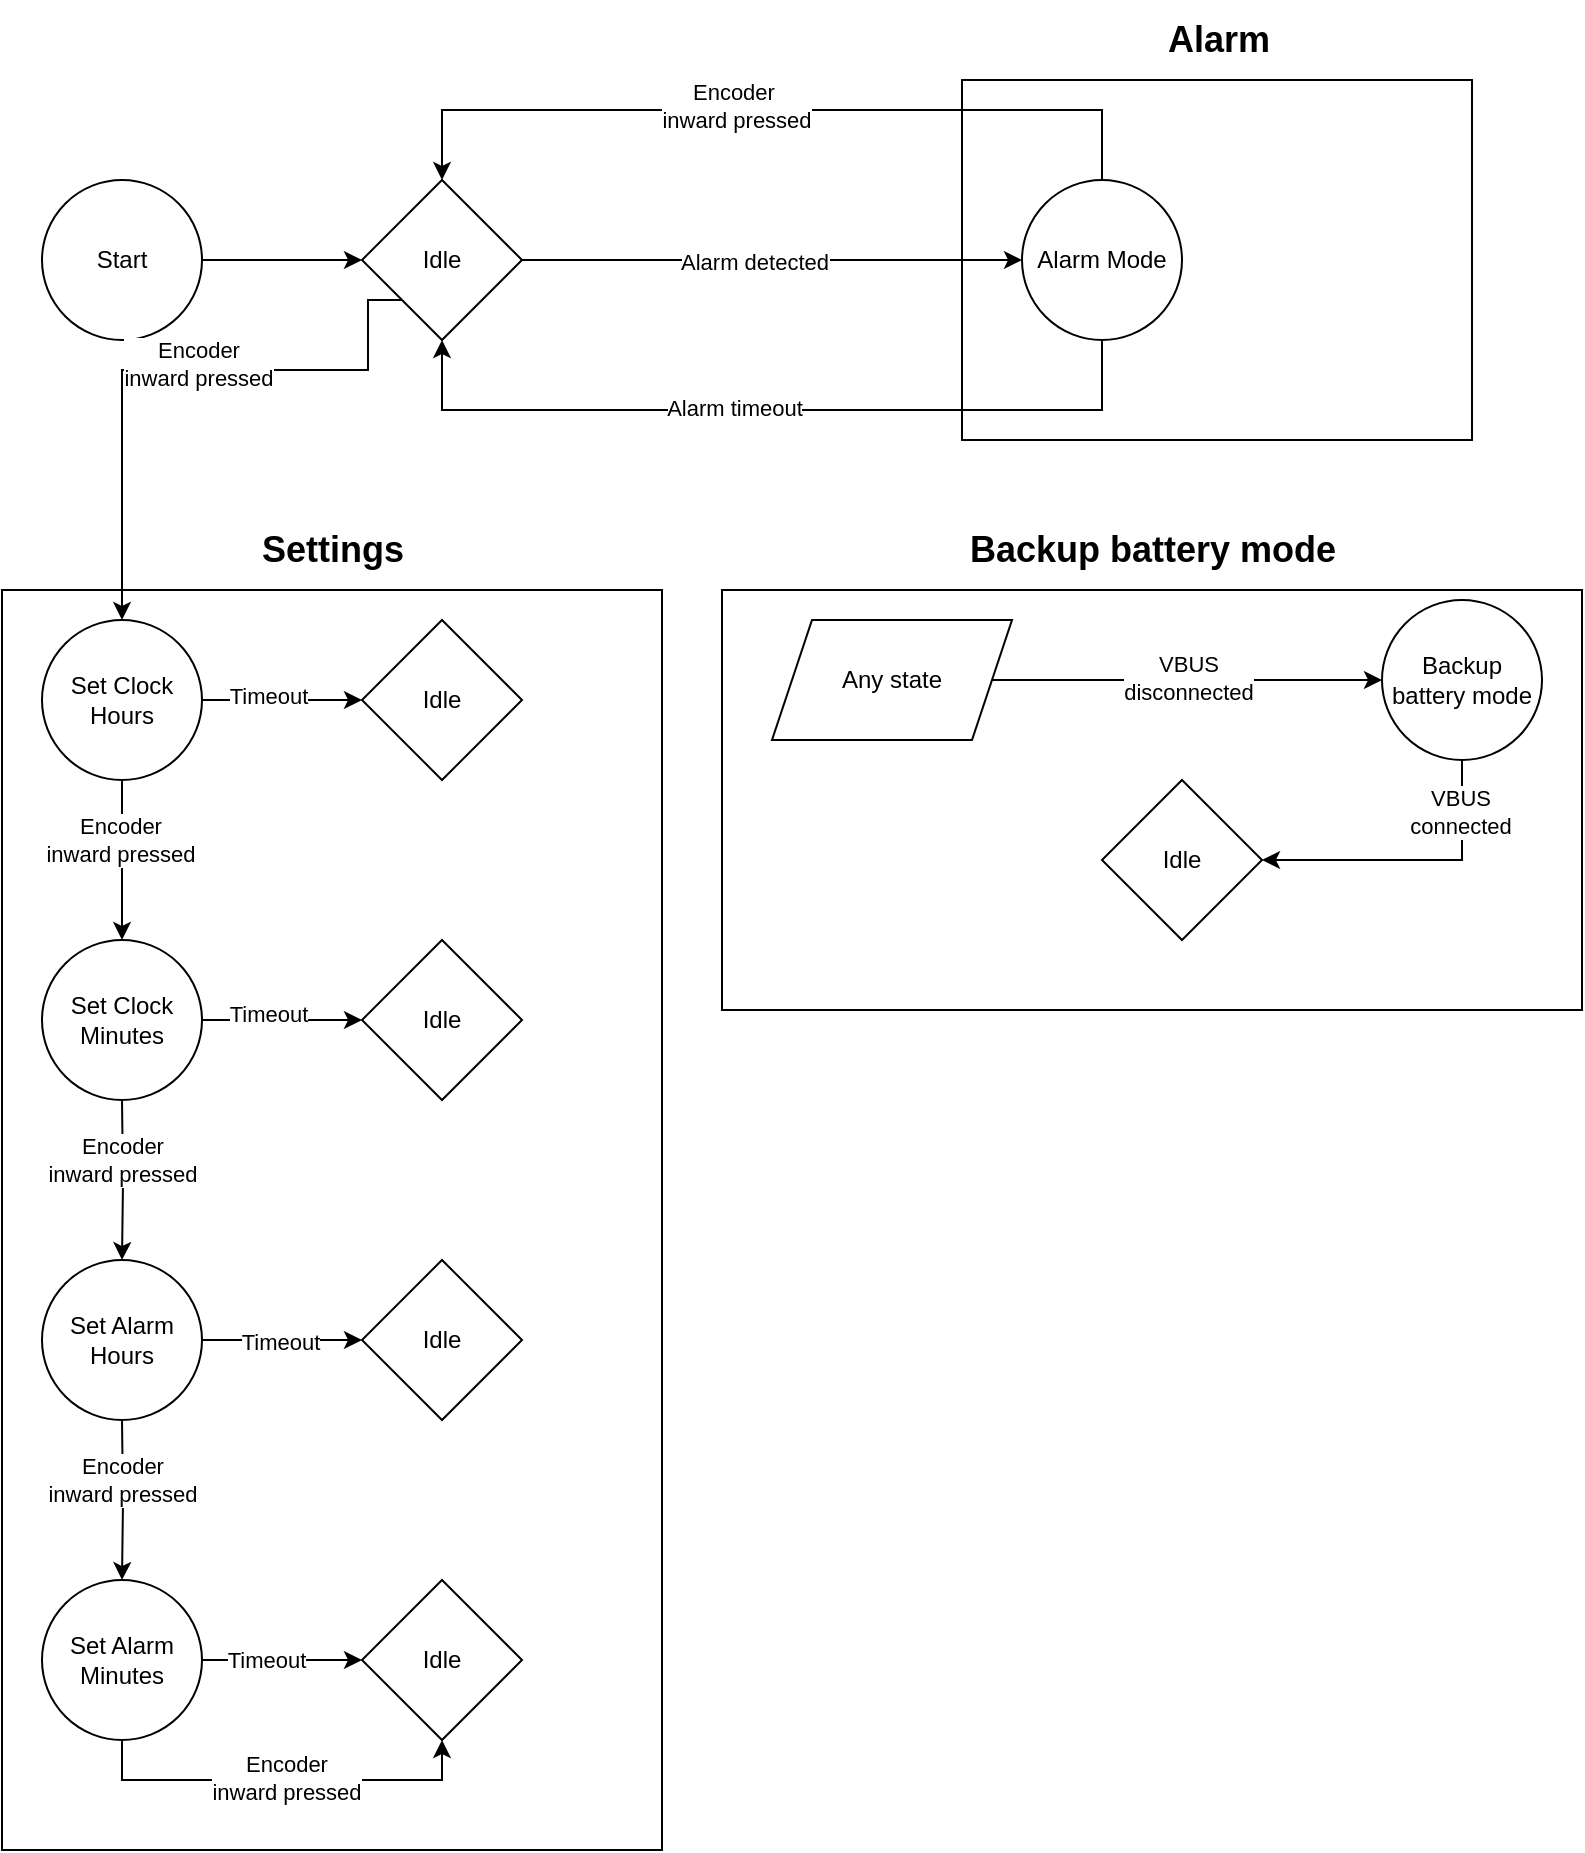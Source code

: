 <mxfile version="26.0.9">
  <diagram name="Page-1" id="biP09wfiMuU9MYSKSn2N">
    <mxGraphModel dx="1313" dy="774" grid="1" gridSize="10" guides="1" tooltips="1" connect="1" arrows="1" fold="1" page="1" pageScale="1" pageWidth="850" pageHeight="1100" math="0" shadow="0">
      <root>
        <mxCell id="0" />
        <mxCell id="1" parent="0" />
        <mxCell id="LTfjDitk7vakBuSZRTtx-35" value="" style="rounded=0;whiteSpace=wrap;html=1;fillColor=none;" vertex="1" parent="1">
          <mxGeometry x="40" y="315" width="330" height="630" as="geometry" />
        </mxCell>
        <mxCell id="LTfjDitk7vakBuSZRTtx-5" value="" style="edgeStyle=orthogonalEdgeStyle;rounded=0;orthogonalLoop=1;jettySize=auto;html=1;" edge="1" parent="1" source="LTfjDitk7vakBuSZRTtx-8" target="LTfjDitk7vakBuSZRTtx-11">
          <mxGeometry relative="1" as="geometry" />
        </mxCell>
        <mxCell id="LTfjDitk7vakBuSZRTtx-6" value="Encoder&lt;br&gt;inward pressed" style="edgeLabel;html=1;align=center;verticalAlign=middle;resizable=0;points=[];" vertex="1" connectable="0" parent="LTfjDitk7vakBuSZRTtx-5">
          <mxGeometry x="-0.265" y="-1" relative="1" as="geometry">
            <mxPoint as="offset" />
          </mxGeometry>
        </mxCell>
        <mxCell id="LTfjDitk7vakBuSZRTtx-43" value="" style="edgeStyle=orthogonalEdgeStyle;rounded=0;orthogonalLoop=1;jettySize=auto;html=1;" edge="1" parent="1" source="LTfjDitk7vakBuSZRTtx-8" target="LTfjDitk7vakBuSZRTtx-42">
          <mxGeometry relative="1" as="geometry" />
        </mxCell>
        <mxCell id="LTfjDitk7vakBuSZRTtx-50" value="Timeout" style="edgeLabel;html=1;align=center;verticalAlign=middle;resizable=0;points=[];" vertex="1" connectable="0" parent="LTfjDitk7vakBuSZRTtx-43">
          <mxGeometry x="-0.18" y="2" relative="1" as="geometry">
            <mxPoint as="offset" />
          </mxGeometry>
        </mxCell>
        <mxCell id="LTfjDitk7vakBuSZRTtx-8" value="Set Clock Hours" style="ellipse;whiteSpace=wrap;html=1;aspect=fixed;" vertex="1" parent="1">
          <mxGeometry x="60" y="330" width="80" height="80" as="geometry" />
        </mxCell>
        <mxCell id="LTfjDitk7vakBuSZRTtx-45" value="" style="edgeStyle=orthogonalEdgeStyle;rounded=0;orthogonalLoop=1;jettySize=auto;html=1;" edge="1" parent="1" source="LTfjDitk7vakBuSZRTtx-11" target="LTfjDitk7vakBuSZRTtx-44">
          <mxGeometry relative="1" as="geometry" />
        </mxCell>
        <mxCell id="LTfjDitk7vakBuSZRTtx-51" value="Timeout" style="edgeLabel;html=1;align=center;verticalAlign=middle;resizable=0;points=[];" vertex="1" connectable="0" parent="LTfjDitk7vakBuSZRTtx-45">
          <mxGeometry x="-0.18" y="3" relative="1" as="geometry">
            <mxPoint as="offset" />
          </mxGeometry>
        </mxCell>
        <mxCell id="LTfjDitk7vakBuSZRTtx-11" value="Set Clock Minutes" style="ellipse;whiteSpace=wrap;html=1;aspect=fixed;" vertex="1" parent="1">
          <mxGeometry x="60" y="490" width="80" height="80" as="geometry" />
        </mxCell>
        <mxCell id="LTfjDitk7vakBuSZRTtx-12" value="" style="edgeStyle=orthogonalEdgeStyle;rounded=0;orthogonalLoop=1;jettySize=auto;html=1;" edge="1" parent="1" target="LTfjDitk7vakBuSZRTtx-16">
          <mxGeometry relative="1" as="geometry">
            <mxPoint x="100" y="570" as="sourcePoint" />
          </mxGeometry>
        </mxCell>
        <mxCell id="LTfjDitk7vakBuSZRTtx-13" value="Encoder&lt;br&gt;inward pressed" style="edgeLabel;html=1;align=center;verticalAlign=middle;resizable=0;points=[];" vertex="1" connectable="0" parent="LTfjDitk7vakBuSZRTtx-12">
          <mxGeometry x="-0.265" y="-1" relative="1" as="geometry">
            <mxPoint as="offset" />
          </mxGeometry>
        </mxCell>
        <mxCell id="LTfjDitk7vakBuSZRTtx-47" value="" style="edgeStyle=orthogonalEdgeStyle;rounded=0;orthogonalLoop=1;jettySize=auto;html=1;" edge="1" parent="1" source="LTfjDitk7vakBuSZRTtx-16" target="LTfjDitk7vakBuSZRTtx-46">
          <mxGeometry relative="1" as="geometry" />
        </mxCell>
        <mxCell id="LTfjDitk7vakBuSZRTtx-52" value="Timeout" style="edgeLabel;html=1;align=center;verticalAlign=middle;resizable=0;points=[];" vertex="1" connectable="0" parent="LTfjDitk7vakBuSZRTtx-47">
          <mxGeometry x="-0.03" y="-1" relative="1" as="geometry">
            <mxPoint as="offset" />
          </mxGeometry>
        </mxCell>
        <mxCell id="LTfjDitk7vakBuSZRTtx-16" value="Set Alarm Hours" style="ellipse;whiteSpace=wrap;html=1;aspect=fixed;" vertex="1" parent="1">
          <mxGeometry x="60" y="650" width="80" height="80" as="geometry" />
        </mxCell>
        <mxCell id="LTfjDitk7vakBuSZRTtx-17" value="" style="edgeStyle=orthogonalEdgeStyle;rounded=0;orthogonalLoop=1;jettySize=auto;html=1;" edge="1" parent="1" target="LTfjDitk7vakBuSZRTtx-21">
          <mxGeometry relative="1" as="geometry">
            <mxPoint x="100" y="730" as="sourcePoint" />
          </mxGeometry>
        </mxCell>
        <mxCell id="LTfjDitk7vakBuSZRTtx-18" value="Encoder&lt;br&gt;inward pressed" style="edgeLabel;html=1;align=center;verticalAlign=middle;resizable=0;points=[];" vertex="1" connectable="0" parent="LTfjDitk7vakBuSZRTtx-17">
          <mxGeometry x="-0.265" y="-1" relative="1" as="geometry">
            <mxPoint as="offset" />
          </mxGeometry>
        </mxCell>
        <mxCell id="LTfjDitk7vakBuSZRTtx-49" value="" style="edgeStyle=orthogonalEdgeStyle;rounded=0;orthogonalLoop=1;jettySize=auto;html=1;" edge="1" parent="1" source="LTfjDitk7vakBuSZRTtx-21" target="LTfjDitk7vakBuSZRTtx-48">
          <mxGeometry relative="1" as="geometry" />
        </mxCell>
        <mxCell id="LTfjDitk7vakBuSZRTtx-53" value="Timeout" style="edgeLabel;html=1;align=center;verticalAlign=middle;resizable=0;points=[];" vertex="1" connectable="0" parent="LTfjDitk7vakBuSZRTtx-49">
          <mxGeometry x="-0.205" relative="1" as="geometry">
            <mxPoint as="offset" />
          </mxGeometry>
        </mxCell>
        <mxCell id="LTfjDitk7vakBuSZRTtx-54" style="edgeStyle=orthogonalEdgeStyle;rounded=0;orthogonalLoop=1;jettySize=auto;html=1;entryX=0.5;entryY=1;entryDx=0;entryDy=0;" edge="1" parent="1" source="LTfjDitk7vakBuSZRTtx-21" target="LTfjDitk7vakBuSZRTtx-48">
          <mxGeometry relative="1" as="geometry">
            <Array as="points">
              <mxPoint x="100" y="910" />
              <mxPoint x="260" y="910" />
            </Array>
          </mxGeometry>
        </mxCell>
        <mxCell id="LTfjDitk7vakBuSZRTtx-55" value="Encoder&lt;br&gt;inward pressed" style="edgeLabel;html=1;align=center;verticalAlign=middle;resizable=0;points=[];" vertex="1" connectable="0" parent="LTfjDitk7vakBuSZRTtx-54">
          <mxGeometry x="0.016" y="1" relative="1" as="geometry">
            <mxPoint as="offset" />
          </mxGeometry>
        </mxCell>
        <mxCell id="LTfjDitk7vakBuSZRTtx-21" value="Set Alarm Minutes" style="ellipse;whiteSpace=wrap;html=1;aspect=fixed;" vertex="1" parent="1">
          <mxGeometry x="60" y="810" width="80" height="80" as="geometry" />
        </mxCell>
        <mxCell id="LTfjDitk7vakBuSZRTtx-22" value="Settings" style="text;html=1;align=center;verticalAlign=middle;resizable=0;points=[];autosize=1;strokeColor=none;fillColor=none;fontStyle=1;fontSize=18;" vertex="1" parent="1">
          <mxGeometry x="160" y="275" width="90" height="40" as="geometry" />
        </mxCell>
        <mxCell id="LTfjDitk7vakBuSZRTtx-41" value="" style="edgeStyle=orthogonalEdgeStyle;rounded=0;orthogonalLoop=1;jettySize=auto;html=1;" edge="1" parent="1" source="LTfjDitk7vakBuSZRTtx-28" target="LTfjDitk7vakBuSZRTtx-40">
          <mxGeometry relative="1" as="geometry" />
        </mxCell>
        <mxCell id="LTfjDitk7vakBuSZRTtx-28" value="Start" style="ellipse;whiteSpace=wrap;html=1;aspect=fixed;" vertex="1" parent="1">
          <mxGeometry x="60" y="110" width="80" height="80" as="geometry" />
        </mxCell>
        <mxCell id="LTfjDitk7vakBuSZRTtx-33" value="" style="edgeStyle=orthogonalEdgeStyle;rounded=0;orthogonalLoop=1;jettySize=auto;html=1;exitX=0;exitY=1;exitDx=0;exitDy=0;entryX=0.5;entryY=0;entryDx=0;entryDy=0;" edge="1" parent="1" source="LTfjDitk7vakBuSZRTtx-40" target="LTfjDitk7vakBuSZRTtx-8">
          <mxGeometry relative="1" as="geometry">
            <Array as="points">
              <mxPoint x="223" y="170" />
              <mxPoint x="223" y="205" />
              <mxPoint x="100" y="205" />
            </Array>
            <mxPoint x="223" y="167" as="sourcePoint" />
            <mxPoint x="70" y="284" as="targetPoint" />
          </mxGeometry>
        </mxCell>
        <mxCell id="LTfjDitk7vakBuSZRTtx-57" value="Encoder&lt;br&gt;inward pressed" style="edgeLabel;html=1;align=center;verticalAlign=middle;resizable=0;points=[];" vertex="1" connectable="0" parent="LTfjDitk7vakBuSZRTtx-33">
          <mxGeometry x="-0.084" y="-3" relative="1" as="geometry">
            <mxPoint as="offset" />
          </mxGeometry>
        </mxCell>
        <mxCell id="LTfjDitk7vakBuSZRTtx-61" value="" style="edgeStyle=orthogonalEdgeStyle;rounded=0;orthogonalLoop=1;jettySize=auto;html=1;" edge="1" parent="1" source="LTfjDitk7vakBuSZRTtx-40" target="LTfjDitk7vakBuSZRTtx-60">
          <mxGeometry relative="1" as="geometry" />
        </mxCell>
        <mxCell id="LTfjDitk7vakBuSZRTtx-62" value="Alarm detected" style="edgeLabel;html=1;align=center;verticalAlign=middle;resizable=0;points=[];" vertex="1" connectable="0" parent="LTfjDitk7vakBuSZRTtx-61">
          <mxGeometry x="-0.071" y="-1" relative="1" as="geometry">
            <mxPoint as="offset" />
          </mxGeometry>
        </mxCell>
        <mxCell id="LTfjDitk7vakBuSZRTtx-40" value="Idle" style="rhombus;whiteSpace=wrap;html=1;" vertex="1" parent="1">
          <mxGeometry x="220" y="110" width="80" height="80" as="geometry" />
        </mxCell>
        <mxCell id="LTfjDitk7vakBuSZRTtx-42" value="Idle" style="rhombus;whiteSpace=wrap;html=1;" vertex="1" parent="1">
          <mxGeometry x="220" y="330" width="80" height="80" as="geometry" />
        </mxCell>
        <mxCell id="LTfjDitk7vakBuSZRTtx-44" value="Idle" style="rhombus;whiteSpace=wrap;html=1;" vertex="1" parent="1">
          <mxGeometry x="220" y="490" width="80" height="80" as="geometry" />
        </mxCell>
        <mxCell id="LTfjDitk7vakBuSZRTtx-46" value="Idle" style="rhombus;whiteSpace=wrap;html=1;" vertex="1" parent="1">
          <mxGeometry x="220" y="650" width="80" height="80" as="geometry" />
        </mxCell>
        <mxCell id="LTfjDitk7vakBuSZRTtx-48" value="Idle" style="rhombus;whiteSpace=wrap;html=1;" vertex="1" parent="1">
          <mxGeometry x="220" y="810" width="80" height="80" as="geometry" />
        </mxCell>
        <mxCell id="LTfjDitk7vakBuSZRTtx-63" style="edgeStyle=orthogonalEdgeStyle;rounded=0;orthogonalLoop=1;jettySize=auto;html=1;entryX=0.5;entryY=0;entryDx=0;entryDy=0;" edge="1" parent="1" source="LTfjDitk7vakBuSZRTtx-60" target="LTfjDitk7vakBuSZRTtx-40">
          <mxGeometry relative="1" as="geometry">
            <Array as="points">
              <mxPoint x="590" y="75" />
              <mxPoint x="260" y="75" />
            </Array>
          </mxGeometry>
        </mxCell>
        <mxCell id="LTfjDitk7vakBuSZRTtx-65" value="Encoder&amp;nbsp;&lt;div&gt;inward pressed&lt;/div&gt;" style="edgeLabel;html=1;align=center;verticalAlign=middle;resizable=0;points=[];" vertex="1" connectable="0" parent="LTfjDitk7vakBuSZRTtx-63">
          <mxGeometry x="0.089" y="-2" relative="1" as="geometry">
            <mxPoint as="offset" />
          </mxGeometry>
        </mxCell>
        <mxCell id="LTfjDitk7vakBuSZRTtx-64" style="edgeStyle=orthogonalEdgeStyle;rounded=0;orthogonalLoop=1;jettySize=auto;html=1;entryX=0.5;entryY=1;entryDx=0;entryDy=0;" edge="1" parent="1" source="LTfjDitk7vakBuSZRTtx-60" target="LTfjDitk7vakBuSZRTtx-40">
          <mxGeometry relative="1" as="geometry">
            <Array as="points">
              <mxPoint x="590" y="225" />
              <mxPoint x="260" y="225" />
            </Array>
          </mxGeometry>
        </mxCell>
        <mxCell id="LTfjDitk7vakBuSZRTtx-66" value="Alarm timeout" style="edgeLabel;html=1;align=center;verticalAlign=middle;resizable=0;points=[];" vertex="1" connectable="0" parent="LTfjDitk7vakBuSZRTtx-64">
          <mxGeometry x="0.097" y="-1" relative="1" as="geometry">
            <mxPoint as="offset" />
          </mxGeometry>
        </mxCell>
        <mxCell id="LTfjDitk7vakBuSZRTtx-60" value="Alarm Mode" style="ellipse;whiteSpace=wrap;html=1;" vertex="1" parent="1">
          <mxGeometry x="550" y="110" width="80" height="80" as="geometry" />
        </mxCell>
        <mxCell id="LTfjDitk7vakBuSZRTtx-67" value="" style="rounded=0;whiteSpace=wrap;html=1;fillColor=none;" vertex="1" parent="1">
          <mxGeometry x="400" y="315" width="430" height="210" as="geometry" />
        </mxCell>
        <mxCell id="LTfjDitk7vakBuSZRTtx-68" value="Backup battery mode" style="text;html=1;align=center;verticalAlign=middle;resizable=0;points=[];autosize=1;strokeColor=none;fillColor=none;fontStyle=1;fontSize=18;" vertex="1" parent="1">
          <mxGeometry x="520" y="275.0" width="190" height="40" as="geometry" />
        </mxCell>
        <mxCell id="LTfjDitk7vakBuSZRTtx-72" value="" style="edgeStyle=orthogonalEdgeStyle;rounded=0;orthogonalLoop=1;jettySize=auto;html=1;" edge="1" parent="1" source="LTfjDitk7vakBuSZRTtx-70" target="LTfjDitk7vakBuSZRTtx-71">
          <mxGeometry relative="1" as="geometry" />
        </mxCell>
        <mxCell id="LTfjDitk7vakBuSZRTtx-73" value="VBUS&lt;div&gt;disconnected&lt;/div&gt;" style="edgeLabel;html=1;align=center;verticalAlign=middle;resizable=0;points=[];" vertex="1" connectable="0" parent="LTfjDitk7vakBuSZRTtx-72">
          <mxGeometry y="1" relative="1" as="geometry">
            <mxPoint as="offset" />
          </mxGeometry>
        </mxCell>
        <mxCell id="LTfjDitk7vakBuSZRTtx-70" value="Any state" style="shape=parallelogram;perimeter=parallelogramPerimeter;whiteSpace=wrap;html=1;fixedSize=1;" vertex="1" parent="1">
          <mxGeometry x="425" y="330" width="120" height="60" as="geometry" />
        </mxCell>
        <mxCell id="LTfjDitk7vakBuSZRTtx-75" value="" style="edgeStyle=orthogonalEdgeStyle;rounded=0;orthogonalLoop=1;jettySize=auto;html=1;" edge="1" parent="1" source="LTfjDitk7vakBuSZRTtx-71" target="LTfjDitk7vakBuSZRTtx-74">
          <mxGeometry relative="1" as="geometry">
            <Array as="points">
              <mxPoint x="770" y="450" />
            </Array>
          </mxGeometry>
        </mxCell>
        <mxCell id="LTfjDitk7vakBuSZRTtx-76" value="VBUS&lt;div&gt;connected&lt;/div&gt;" style="edgeLabel;html=1;align=center;verticalAlign=middle;resizable=0;points=[];" vertex="1" connectable="0" parent="LTfjDitk7vakBuSZRTtx-75">
          <mxGeometry x="-0.66" y="-1" relative="1" as="geometry">
            <mxPoint as="offset" />
          </mxGeometry>
        </mxCell>
        <mxCell id="LTfjDitk7vakBuSZRTtx-71" value="Backup battery mode" style="ellipse;whiteSpace=wrap;html=1;" vertex="1" parent="1">
          <mxGeometry x="730" y="320" width="80" height="80" as="geometry" />
        </mxCell>
        <mxCell id="LTfjDitk7vakBuSZRTtx-74" value="Idle" style="rhombus;whiteSpace=wrap;html=1;" vertex="1" parent="1">
          <mxGeometry x="590" y="410" width="80" height="80" as="geometry" />
        </mxCell>
        <mxCell id="LTfjDitk7vakBuSZRTtx-78" value="" style="rounded=0;whiteSpace=wrap;html=1;fillColor=none;" vertex="1" parent="1">
          <mxGeometry x="520" y="60" width="255" height="180" as="geometry" />
        </mxCell>
        <mxCell id="LTfjDitk7vakBuSZRTtx-79" value="Alarm" style="text;html=1;align=center;verticalAlign=middle;resizable=0;points=[];autosize=1;strokeColor=none;fillColor=none;fontStyle=1;fontSize=18;" vertex="1" parent="1">
          <mxGeometry x="612.5" y="20.0" width="70" height="40" as="geometry" />
        </mxCell>
      </root>
    </mxGraphModel>
  </diagram>
</mxfile>
